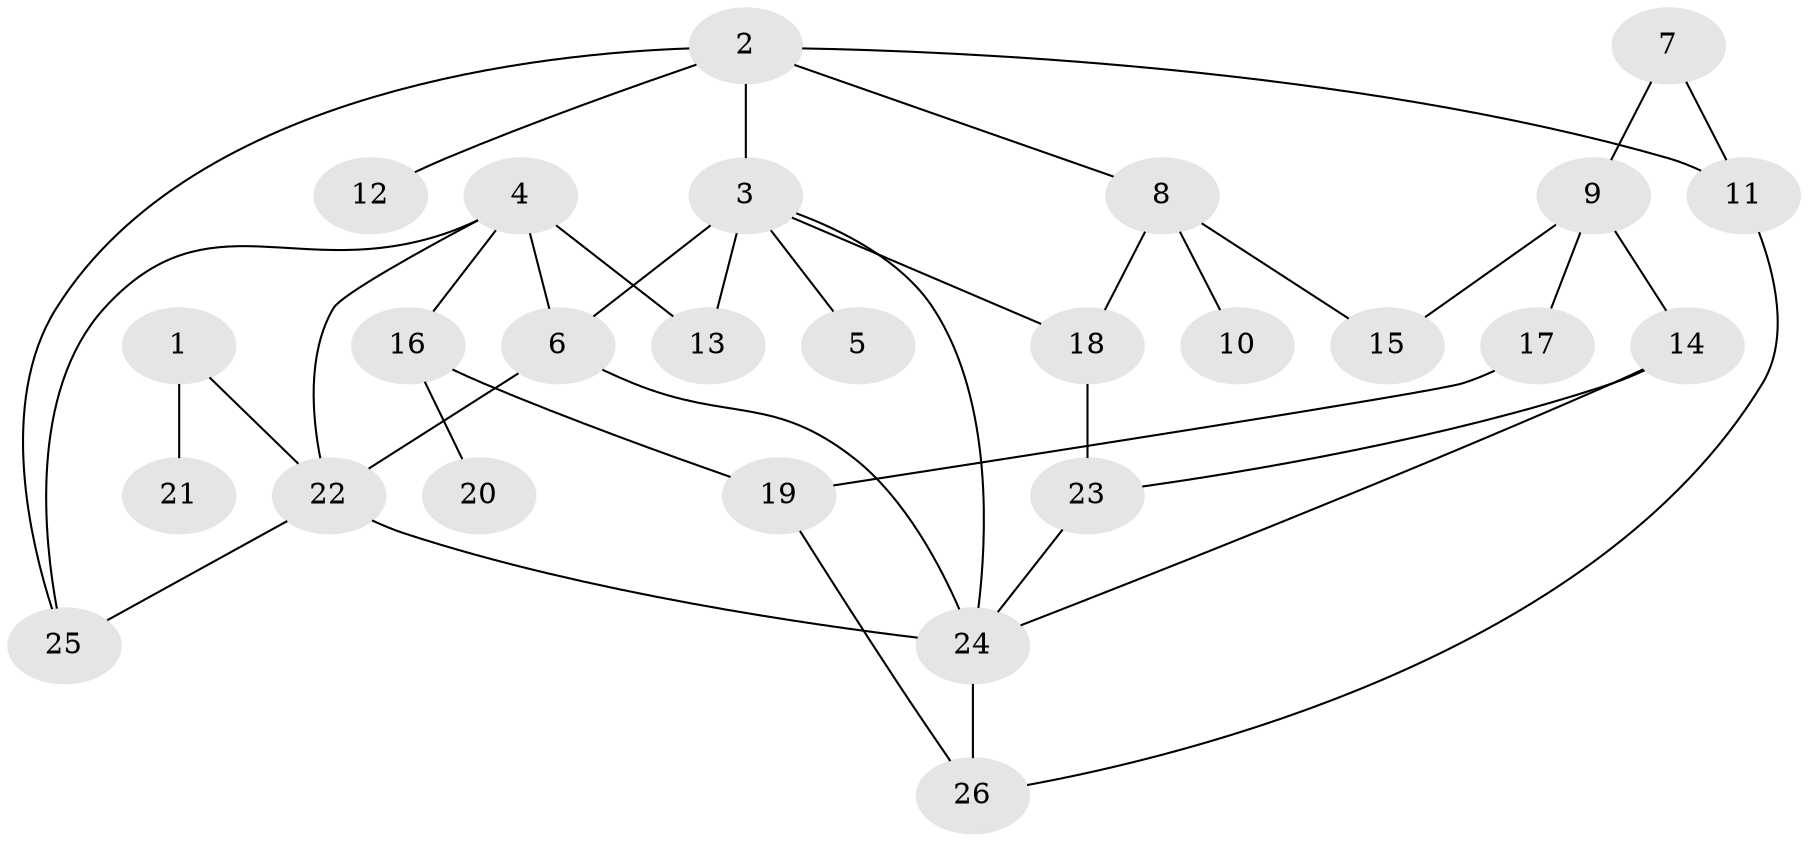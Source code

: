 // original degree distribution, {3: 0.21428571428571427, 8: 0.011904761904761904, 6: 0.047619047619047616, 5: 0.03571428571428571, 2: 0.27380952380952384, 4: 0.07142857142857142, 1: 0.34523809523809523}
// Generated by graph-tools (version 1.1) at 2025/36/03/04/25 23:36:04]
// undirected, 26 vertices, 39 edges
graph export_dot {
  node [color=gray90,style=filled];
  1;
  2;
  3;
  4;
  5;
  6;
  7;
  8;
  9;
  10;
  11;
  12;
  13;
  14;
  15;
  16;
  17;
  18;
  19;
  20;
  21;
  22;
  23;
  24;
  25;
  26;
  1 -- 21 [weight=1.0];
  1 -- 22 [weight=1.0];
  2 -- 3 [weight=1.0];
  2 -- 8 [weight=1.0];
  2 -- 11 [weight=1.0];
  2 -- 12 [weight=1.0];
  2 -- 25 [weight=1.0];
  3 -- 5 [weight=1.0];
  3 -- 6 [weight=1.0];
  3 -- 13 [weight=2.0];
  3 -- 18 [weight=1.0];
  3 -- 24 [weight=1.0];
  4 -- 6 [weight=1.0];
  4 -- 13 [weight=1.0];
  4 -- 16 [weight=1.0];
  4 -- 22 [weight=1.0];
  4 -- 25 [weight=1.0];
  6 -- 22 [weight=1.0];
  6 -- 24 [weight=1.0];
  7 -- 9 [weight=1.0];
  7 -- 11 [weight=1.0];
  8 -- 10 [weight=1.0];
  8 -- 15 [weight=1.0];
  8 -- 18 [weight=1.0];
  9 -- 14 [weight=2.0];
  9 -- 15 [weight=1.0];
  9 -- 17 [weight=1.0];
  11 -- 26 [weight=1.0];
  14 -- 23 [weight=1.0];
  14 -- 24 [weight=1.0];
  16 -- 19 [weight=1.0];
  16 -- 20 [weight=1.0];
  17 -- 19 [weight=1.0];
  18 -- 23 [weight=1.0];
  19 -- 26 [weight=1.0];
  22 -- 24 [weight=1.0];
  22 -- 25 [weight=1.0];
  23 -- 24 [weight=1.0];
  24 -- 26 [weight=1.0];
}
